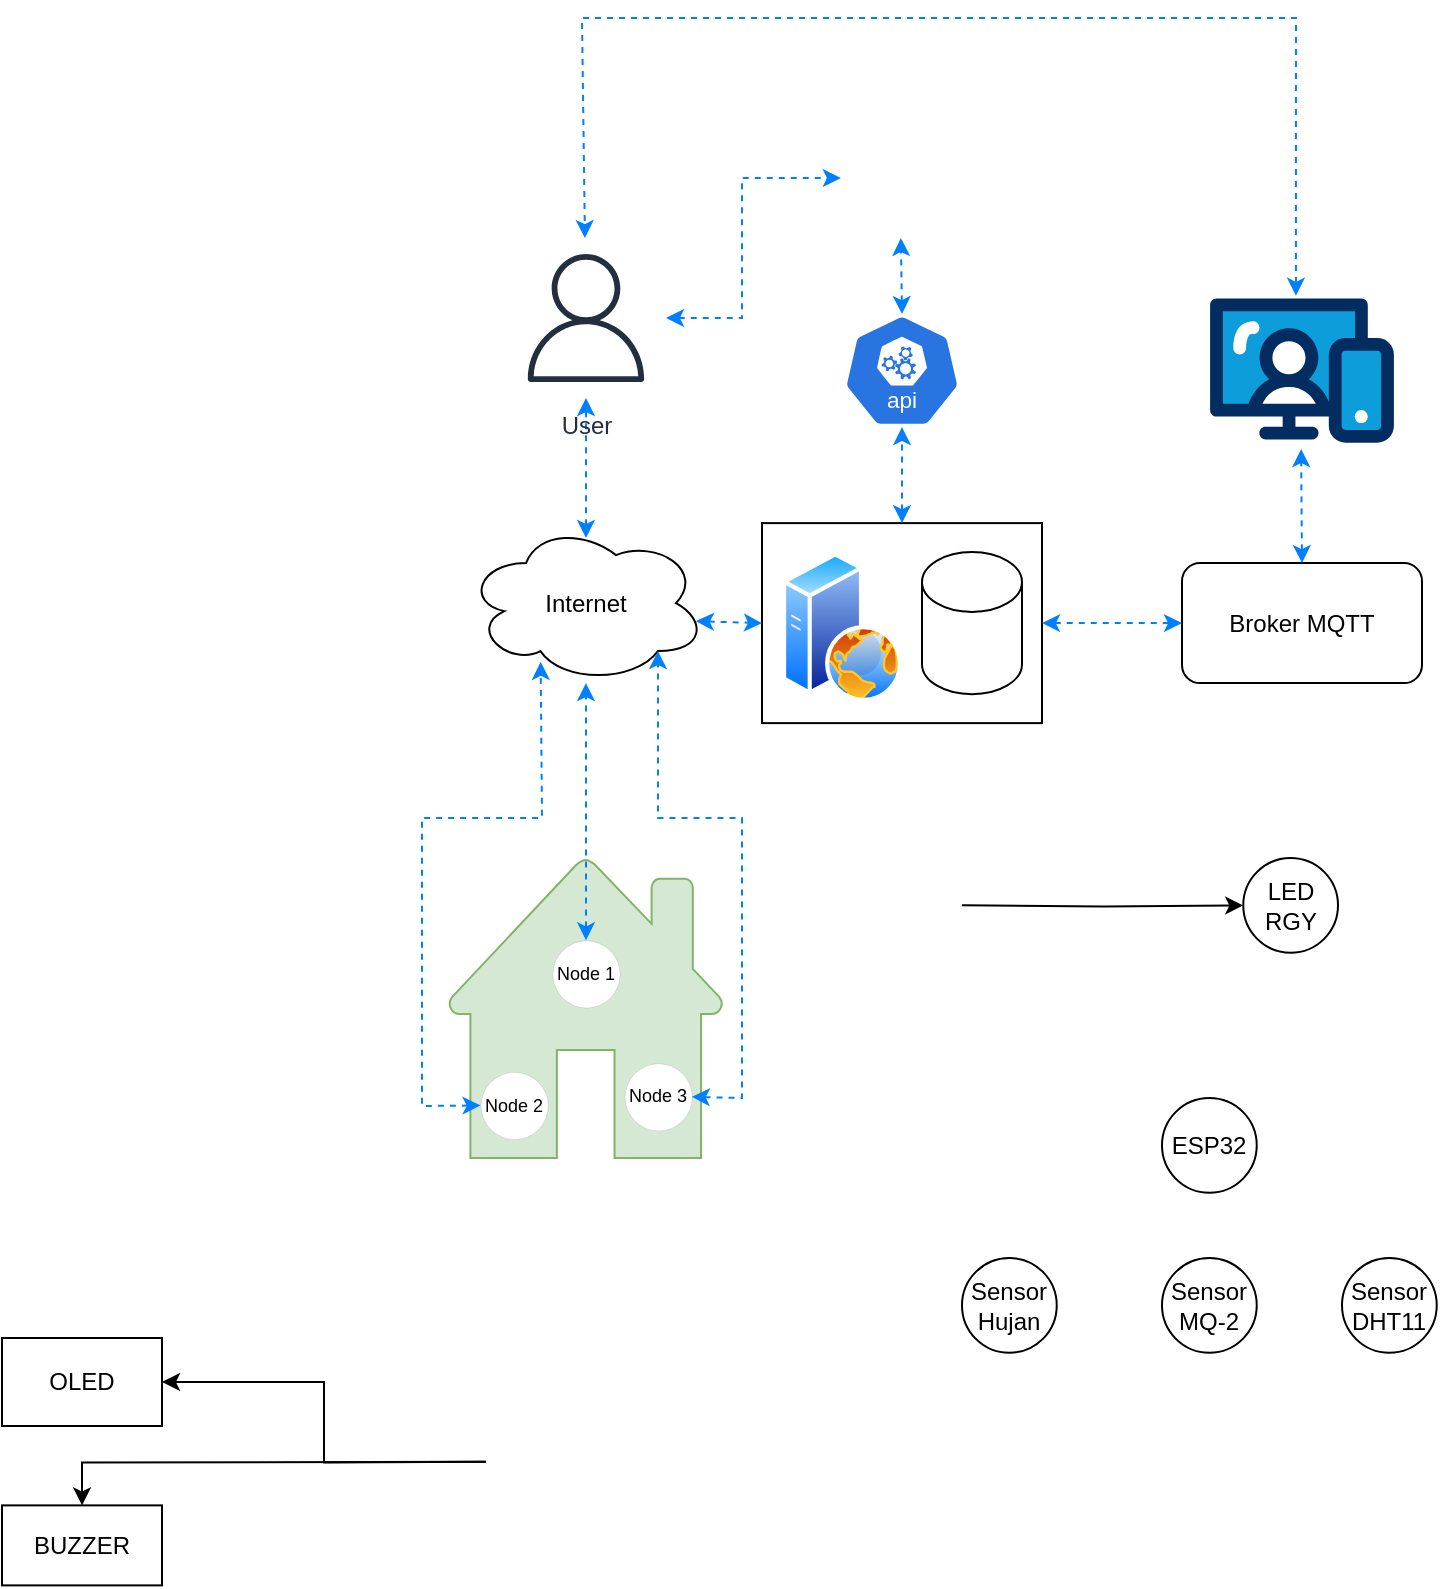 <mxfile version="24.4.4" type="github">
  <diagram name="Page-1" id="AWNy1UqZiqIQ8jtxFmRg">
    <mxGraphModel dx="933" dy="584" grid="1" gridSize="10" guides="1" tooltips="1" connect="1" arrows="1" fold="1" page="1" pageScale="1" pageWidth="850" pageHeight="1100" background="none" math="0" shadow="0">
      <root>
        <mxCell id="0" />
        <mxCell id="1" parent="0" />
        <mxCell id="5u4QWbrpTz6wm8rv1r5W-82" value="" style="group;spacing=-1;fontSize=8;" vertex="1" connectable="0" parent="1">
          <mxGeometry x="292.53" y="660" width="138.95" height="150" as="geometry" />
        </mxCell>
        <mxCell id="5u4QWbrpTz6wm8rv1r5W-79" value="" style="sketch=0;pointerEvents=1;shadow=0;dashed=0;html=1;strokeColor=#82b366;fillColor=#d5e8d4;labelPosition=center;verticalLabelPosition=bottom;verticalAlign=top;outlineConnect=0;align=center;shape=mxgraph.office.concepts.home;" vertex="1" parent="5u4QWbrpTz6wm8rv1r5W-82">
          <mxGeometry width="138.95" height="150" as="geometry" />
        </mxCell>
        <mxCell id="5u4QWbrpTz6wm8rv1r5W-88" value="" style="group" vertex="1" connectable="0" parent="5u4QWbrpTz6wm8rv1r5W-82">
          <mxGeometry x="23.085" y="41.163" width="92.836" height="85.153" as="geometry" />
        </mxCell>
        <mxCell id="5u4QWbrpTz6wm8rv1r5W-86" value="Node 2" style="ellipse;whiteSpace=wrap;html=1;aspect=fixed;strokeWidth=0;spacing=0;fontSize=9;" vertex="1" parent="5u4QWbrpTz6wm8rv1r5W-88">
          <mxGeometry x="-6.316" y="65.764" width="33.6" height="33.6" as="geometry" />
        </mxCell>
        <mxCell id="5u4QWbrpTz6wm8rv1r5W-84" value="Node 3" style="ellipse;whiteSpace=wrap;html=1;aspect=fixed;strokeWidth=0;spacing=0;fontSize=9;" vertex="1" parent="5u4QWbrpTz6wm8rv1r5W-82">
          <mxGeometry x="88.77" y="102.632" width="33.6" height="33.6" as="geometry" />
        </mxCell>
        <mxCell id="5u4QWbrpTz6wm8rv1r5W-87" value="Node 1" style="ellipse;whiteSpace=wrap;html=1;aspect=fixed;strokeWidth=0;spacing=0;fontSize=9;" vertex="1" parent="5u4QWbrpTz6wm8rv1r5W-82">
          <mxGeometry x="52.675" y="41.163" width="33.6" height="33.6" as="geometry" />
        </mxCell>
        <mxCell id="5u4QWbrpTz6wm8rv1r5W-78" value="" style="endArrow=classic;startArrow=classic;html=1;rounded=0;dashed=1;fontColor=#007FFF;strokeColor=#0080FF;" edge="1" parent="1" target="5u4QWbrpTz6wm8rv1r5W-43">
          <mxGeometry width="50" height="50" relative="1" as="geometry">
            <mxPoint x="362" y="500" as="sourcePoint" />
            <mxPoint x="362" y="460" as="targetPoint" />
          </mxGeometry>
        </mxCell>
        <mxCell id="5u4QWbrpTz6wm8rv1r5W-8" value="Broker MQTT" style="rounded=1;whiteSpace=wrap;html=1;" vertex="1" parent="1">
          <mxGeometry x="660" y="512.56" width="120" height="60" as="geometry" />
        </mxCell>
        <mxCell id="5u4QWbrpTz6wm8rv1r5W-20" value="OLED" style="rounded=0;whiteSpace=wrap;html=1;" vertex="1" parent="1">
          <mxGeometry x="70" y="900" width="80" height="44" as="geometry" />
        </mxCell>
        <mxCell id="5u4QWbrpTz6wm8rv1r5W-44" value="" style="edgeStyle=orthogonalEdgeStyle;rounded=0;orthogonalLoop=1;jettySize=auto;html=1;" edge="1" parent="1" target="5u4QWbrpTz6wm8rv1r5W-40">
          <mxGeometry relative="1" as="geometry">
            <mxPoint x="312" y="961.84" as="sourcePoint" />
          </mxGeometry>
        </mxCell>
        <mxCell id="5u4QWbrpTz6wm8rv1r5W-46" style="edgeStyle=orthogonalEdgeStyle;rounded=0;orthogonalLoop=1;jettySize=auto;html=1;exitX=0;exitY=0.5;exitDx=0;exitDy=0;entryX=1;entryY=0.5;entryDx=0;entryDy=0;" edge="1" parent="1" target="5u4QWbrpTz6wm8rv1r5W-20">
          <mxGeometry relative="1" as="geometry">
            <mxPoint x="312" y="961.84" as="sourcePoint" />
          </mxGeometry>
        </mxCell>
        <mxCell id="5u4QWbrpTz6wm8rv1r5W-47" style="edgeStyle=orthogonalEdgeStyle;rounded=0;orthogonalLoop=1;jettySize=auto;html=1;exitX=1;exitY=0.5;exitDx=0;exitDy=0;" edge="1" parent="1" target="5u4QWbrpTz6wm8rv1r5W-41">
          <mxGeometry relative="1" as="geometry">
            <mxPoint x="550" y="683.68" as="sourcePoint" />
          </mxGeometry>
        </mxCell>
        <mxCell id="5u4QWbrpTz6wm8rv1r5W-35" value="" style="verticalLabelPosition=bottom;aspect=fixed;html=1;shape=mxgraph.salesforce.web;" vertex="1" parent="1">
          <mxGeometry x="674.05" y="380" width="91.9" height="72.6" as="geometry" />
        </mxCell>
        <mxCell id="5u4QWbrpTz6wm8rv1r5W-36" value="" style="shape=image;html=1;verticalAlign=top;verticalLabelPosition=bottom;labelBackgroundColor=#ffffff;imageAspect=0;aspect=fixed;image=https://cdn3.iconfinder.com/data/icons/2018-social-media-logotypes/1000/2018_social_media_popular_app_logo-whatsapp-128.png" vertex="1" parent="1">
          <mxGeometry x="489.43" y="290" width="60" height="60" as="geometry" />
        </mxCell>
        <mxCell id="5u4QWbrpTz6wm8rv1r5W-38" value="" style="group" vertex="1" connectable="0" parent="1">
          <mxGeometry x="550" y="780.002" width="237.368" height="127.37" as="geometry" />
        </mxCell>
        <mxCell id="5u4QWbrpTz6wm8rv1r5W-6" value="ESP32" style="ellipse;whiteSpace=wrap;html=1;aspect=fixed;" vertex="1" parent="5u4QWbrpTz6wm8rv1r5W-38">
          <mxGeometry x="100.002" width="47.368" height="47.368" as="geometry" />
        </mxCell>
        <mxCell id="5u4QWbrpTz6wm8rv1r5W-17" value="Sensor DHT11" style="ellipse;whiteSpace=wrap;html=1;aspect=fixed;" vertex="1" parent="5u4QWbrpTz6wm8rv1r5W-38">
          <mxGeometry x="190" y="79.998" width="47.368" height="47.368" as="geometry" />
        </mxCell>
        <mxCell id="5u4QWbrpTz6wm8rv1r5W-18" value="Sensor MQ-2" style="ellipse;whiteSpace=wrap;html=1;aspect=fixed;" vertex="1" parent="5u4QWbrpTz6wm8rv1r5W-38">
          <mxGeometry x="100" y="80" width="47.368" height="47.368" as="geometry" />
        </mxCell>
        <mxCell id="5u4QWbrpTz6wm8rv1r5W-19" value="Sensor Hujan" style="ellipse;whiteSpace=wrap;html=1;aspect=fixed;" vertex="1" parent="5u4QWbrpTz6wm8rv1r5W-38">
          <mxGeometry y="80.002" width="47.368" height="47.368" as="geometry" />
        </mxCell>
        <mxCell id="5u4QWbrpTz6wm8rv1r5W-39" value="" style="group" vertex="1" connectable="0" parent="1">
          <mxGeometry x="460" y="507" width="130" height="85.56" as="geometry" />
        </mxCell>
        <mxCell id="5u4QWbrpTz6wm8rv1r5W-57" value="" style="rounded=0;whiteSpace=wrap;html=1;" vertex="1" parent="5u4QWbrpTz6wm8rv1r5W-39">
          <mxGeometry x="-10" y="-14.44" width="140" height="100" as="geometry" />
        </mxCell>
        <mxCell id="5u4QWbrpTz6wm8rv1r5W-22" value="" style="image;aspect=fixed;perimeter=ellipsePerimeter;html=1;align=center;shadow=0;dashed=0;spacingTop=3;image=img/lib/active_directory/web_server.svg;" vertex="1" parent="5u4QWbrpTz6wm8rv1r5W-39">
          <mxGeometry width="60" height="75" as="geometry" />
        </mxCell>
        <mxCell id="5u4QWbrpTz6wm8rv1r5W-16" value="" style="shape=cylinder3;whiteSpace=wrap;html=1;boundedLbl=1;backgroundOutline=1;size=15;" vertex="1" parent="5u4QWbrpTz6wm8rv1r5W-39">
          <mxGeometry x="70" width="50" height="71.111" as="geometry" />
        </mxCell>
        <mxCell id="5u4QWbrpTz6wm8rv1r5W-40" value="BUZZER" style="rounded=0;whiteSpace=wrap;html=1;" vertex="1" parent="1">
          <mxGeometry x="70" y="983.69" width="80" height="40" as="geometry" />
        </mxCell>
        <mxCell id="5u4QWbrpTz6wm8rv1r5W-41" value="LED RGY" style="ellipse;whiteSpace=wrap;html=1;aspect=fixed;" vertex="1" parent="1">
          <mxGeometry x="690.63" y="660.0" width="47.368" height="47.368" as="geometry" />
        </mxCell>
        <mxCell id="5u4QWbrpTz6wm8rv1r5W-42" value="" style="aspect=fixed;sketch=0;html=1;dashed=0;whitespace=wrap;verticalLabelPosition=bottom;verticalAlign=top;fillColor=#2875E2;strokeColor=#ffffff;points=[[0.005,0.63,0],[0.1,0.2,0],[0.9,0.2,0],[0.5,0,0],[0.995,0.63,0],[0.72,0.99,0],[0.5,1,0],[0.28,0.99,0]];shape=mxgraph.kubernetes.icon2;kubernetesLabel=1;prIcon=api" vertex="1" parent="1">
          <mxGeometry x="490.58" y="388.05" width="58.85" height="56.5" as="geometry" />
        </mxCell>
        <mxCell id="5u4QWbrpTz6wm8rv1r5W-43" value="User" style="sketch=0;outlineConnect=0;fontColor=#232F3E;gradientColor=none;strokeColor=#232F3E;fillColor=#ffffff;dashed=0;verticalLabelPosition=bottom;verticalAlign=top;align=center;html=1;fontSize=12;fontStyle=0;aspect=fixed;shape=mxgraph.aws4.resourceIcon;resIcon=mxgraph.aws4.user;" vertex="1" parent="1">
          <mxGeometry x="322.0" y="350" width="80" height="80" as="geometry" />
        </mxCell>
        <mxCell id="5u4QWbrpTz6wm8rv1r5W-15" value="Internet" style="ellipse;shape=cloud;whiteSpace=wrap;html=1;" vertex="1" parent="1">
          <mxGeometry x="302" y="492.56" width="120" height="80" as="geometry" />
        </mxCell>
        <mxCell id="5u4QWbrpTz6wm8rv1r5W-68" value="" style="endArrow=classic;startArrow=classic;html=1;rounded=0;dashed=1;fontColor=#007FFF;strokeColor=#0080FF;" edge="1" parent="1" source="5u4QWbrpTz6wm8rv1r5W-87" target="5u4QWbrpTz6wm8rv1r5W-15">
          <mxGeometry width="50" height="50" relative="1" as="geometry">
            <mxPoint x="362" y="630" as="sourcePoint" />
            <mxPoint x="400" y="670" as="targetPoint" />
          </mxGeometry>
        </mxCell>
        <mxCell id="5u4QWbrpTz6wm8rv1r5W-69" value="" style="endArrow=classic;startArrow=classic;html=1;rounded=0;entryX=0;entryY=0.5;entryDx=0;entryDy=0;exitX=0.958;exitY=0.613;exitDx=0;exitDy=0;exitPerimeter=0;dashed=1;fontColor=#007FFF;strokeColor=#0080FF;" edge="1" parent="1" source="5u4QWbrpTz6wm8rv1r5W-15" target="5u4QWbrpTz6wm8rv1r5W-57">
          <mxGeometry width="50" height="50" relative="1" as="geometry">
            <mxPoint x="350" y="590" as="sourcePoint" />
            <mxPoint x="400" y="540" as="targetPoint" />
          </mxGeometry>
        </mxCell>
        <mxCell id="5u4QWbrpTz6wm8rv1r5W-70" value="" style="endArrow=classic;startArrow=classic;html=1;rounded=0;entryX=0;entryY=0.5;entryDx=0;entryDy=0;exitX=1;exitY=0.5;exitDx=0;exitDy=0;dashed=1;fontColor=#007FFF;strokeColor=#0080FF;" edge="1" parent="1" source="5u4QWbrpTz6wm8rv1r5W-57" target="5u4QWbrpTz6wm8rv1r5W-8">
          <mxGeometry width="50" height="50" relative="1" as="geometry">
            <mxPoint x="340" y="590" as="sourcePoint" />
            <mxPoint x="390" y="540" as="targetPoint" />
          </mxGeometry>
        </mxCell>
        <mxCell id="5u4QWbrpTz6wm8rv1r5W-71" value="" style="endArrow=classic;startArrow=classic;html=1;rounded=0;entryX=0.495;entryY=1.044;entryDx=0;entryDy=0;entryPerimeter=0;exitX=0.5;exitY=0;exitDx=0;exitDy=0;dashed=1;fontColor=#007FFF;strokeColor=#0080FF;" edge="1" parent="1" source="5u4QWbrpTz6wm8rv1r5W-8" target="5u4QWbrpTz6wm8rv1r5W-35">
          <mxGeometry width="50" height="50" relative="1" as="geometry">
            <mxPoint x="300" y="570" as="sourcePoint" />
            <mxPoint x="350" y="520" as="targetPoint" />
          </mxGeometry>
        </mxCell>
        <mxCell id="5u4QWbrpTz6wm8rv1r5W-74" value="" style="endArrow=classic;startArrow=classic;html=1;rounded=0;exitX=0.5;exitY=0;exitDx=0;exitDy=0;dashed=1;entryX=0.5;entryY=1;entryDx=0;entryDy=0;entryPerimeter=0;fontColor=#007FFF;strokeColor=#0080FF;" edge="1" parent="1" source="5u4QWbrpTz6wm8rv1r5W-57" target="5u4QWbrpTz6wm8rv1r5W-42">
          <mxGeometry width="50" height="50" relative="1" as="geometry">
            <mxPoint x="690" y="523" as="sourcePoint" />
            <mxPoint x="520" y="460" as="targetPoint" />
          </mxGeometry>
        </mxCell>
        <mxCell id="5u4QWbrpTz6wm8rv1r5W-75" value="" style="endArrow=classic;startArrow=classic;html=1;rounded=0;exitX=0.5;exitY=0;exitDx=0;exitDy=0;exitPerimeter=0;entryX=0.5;entryY=1;entryDx=0;entryDy=0;strokeColor=#0080FF;dashed=1;fontColor=#007FFF;" edge="1" parent="1" source="5u4QWbrpTz6wm8rv1r5W-42" target="5u4QWbrpTz6wm8rv1r5W-36">
          <mxGeometry width="50" height="50" relative="1" as="geometry">
            <mxPoint x="420" y="530" as="sourcePoint" />
            <mxPoint x="470" y="480" as="targetPoint" />
          </mxGeometry>
        </mxCell>
        <mxCell id="5u4QWbrpTz6wm8rv1r5W-76" value="" style="endArrow=classic;startArrow=classic;html=1;rounded=0;exitX=0.467;exitY=-0.019;exitDx=0;exitDy=0;exitPerimeter=0;dashed=1;strokeColor=#007FFF;" edge="1" parent="1" source="5u4QWbrpTz6wm8rv1r5W-35" target="5u4QWbrpTz6wm8rv1r5W-43">
          <mxGeometry width="50" height="50" relative="1" as="geometry">
            <mxPoint x="420" y="570" as="sourcePoint" />
            <mxPoint x="470" y="520" as="targetPoint" />
            <Array as="points">
              <mxPoint x="717" y="240" />
              <mxPoint x="360" y="240" />
            </Array>
          </mxGeometry>
        </mxCell>
        <mxCell id="5u4QWbrpTz6wm8rv1r5W-77" value="" style="endArrow=classic;startArrow=classic;html=1;rounded=0;entryX=0;entryY=0.5;entryDx=0;entryDy=0;dashed=1;strokeColor=#0080FF;" edge="1" parent="1" source="5u4QWbrpTz6wm8rv1r5W-43" target="5u4QWbrpTz6wm8rv1r5W-36">
          <mxGeometry width="50" height="50" relative="1" as="geometry">
            <mxPoint x="440" y="430" as="sourcePoint" />
            <mxPoint x="470" y="430" as="targetPoint" />
            <Array as="points">
              <mxPoint x="440" y="390" />
              <mxPoint x="440" y="320" />
            </Array>
          </mxGeometry>
        </mxCell>
        <mxCell id="5u4QWbrpTz6wm8rv1r5W-90" value="" style="endArrow=classic;startArrow=classic;html=1;rounded=0;dashed=1;fontColor=#007FFF;strokeColor=#0080FF;exitX=1;exitY=0.5;exitDx=0;exitDy=0;entryX=0.8;entryY=0.8;entryDx=0;entryDy=0;entryPerimeter=0;" edge="1" parent="1" source="5u4QWbrpTz6wm8rv1r5W-84" target="5u4QWbrpTz6wm8rv1r5W-15">
          <mxGeometry width="50" height="50" relative="1" as="geometry">
            <mxPoint x="440" y="810" as="sourcePoint" />
            <mxPoint x="372" y="583" as="targetPoint" />
            <Array as="points">
              <mxPoint x="440" y="780" />
              <mxPoint x="440" y="640" />
              <mxPoint x="398" y="640" />
            </Array>
          </mxGeometry>
        </mxCell>
        <mxCell id="5u4QWbrpTz6wm8rv1r5W-91" value="" style="endArrow=classic;startArrow=classic;html=1;rounded=0;dashed=1;fontColor=#007FFF;strokeColor=#0080FF;exitX=0;exitY=0.5;exitDx=0;exitDy=0;entryX=0.311;entryY=0.867;entryDx=0;entryDy=0;entryPerimeter=0;" edge="1" parent="1" source="5u4QWbrpTz6wm8rv1r5W-86" target="5u4QWbrpTz6wm8rv1r5W-15">
          <mxGeometry width="50" height="50" relative="1" as="geometry">
            <mxPoint x="425" y="789" as="sourcePoint" />
            <mxPoint x="340" y="590" as="targetPoint" />
            <Array as="points">
              <mxPoint x="280" y="784" />
              <mxPoint x="280" y="640" />
              <mxPoint x="340" y="640" />
            </Array>
          </mxGeometry>
        </mxCell>
      </root>
    </mxGraphModel>
  </diagram>
</mxfile>
